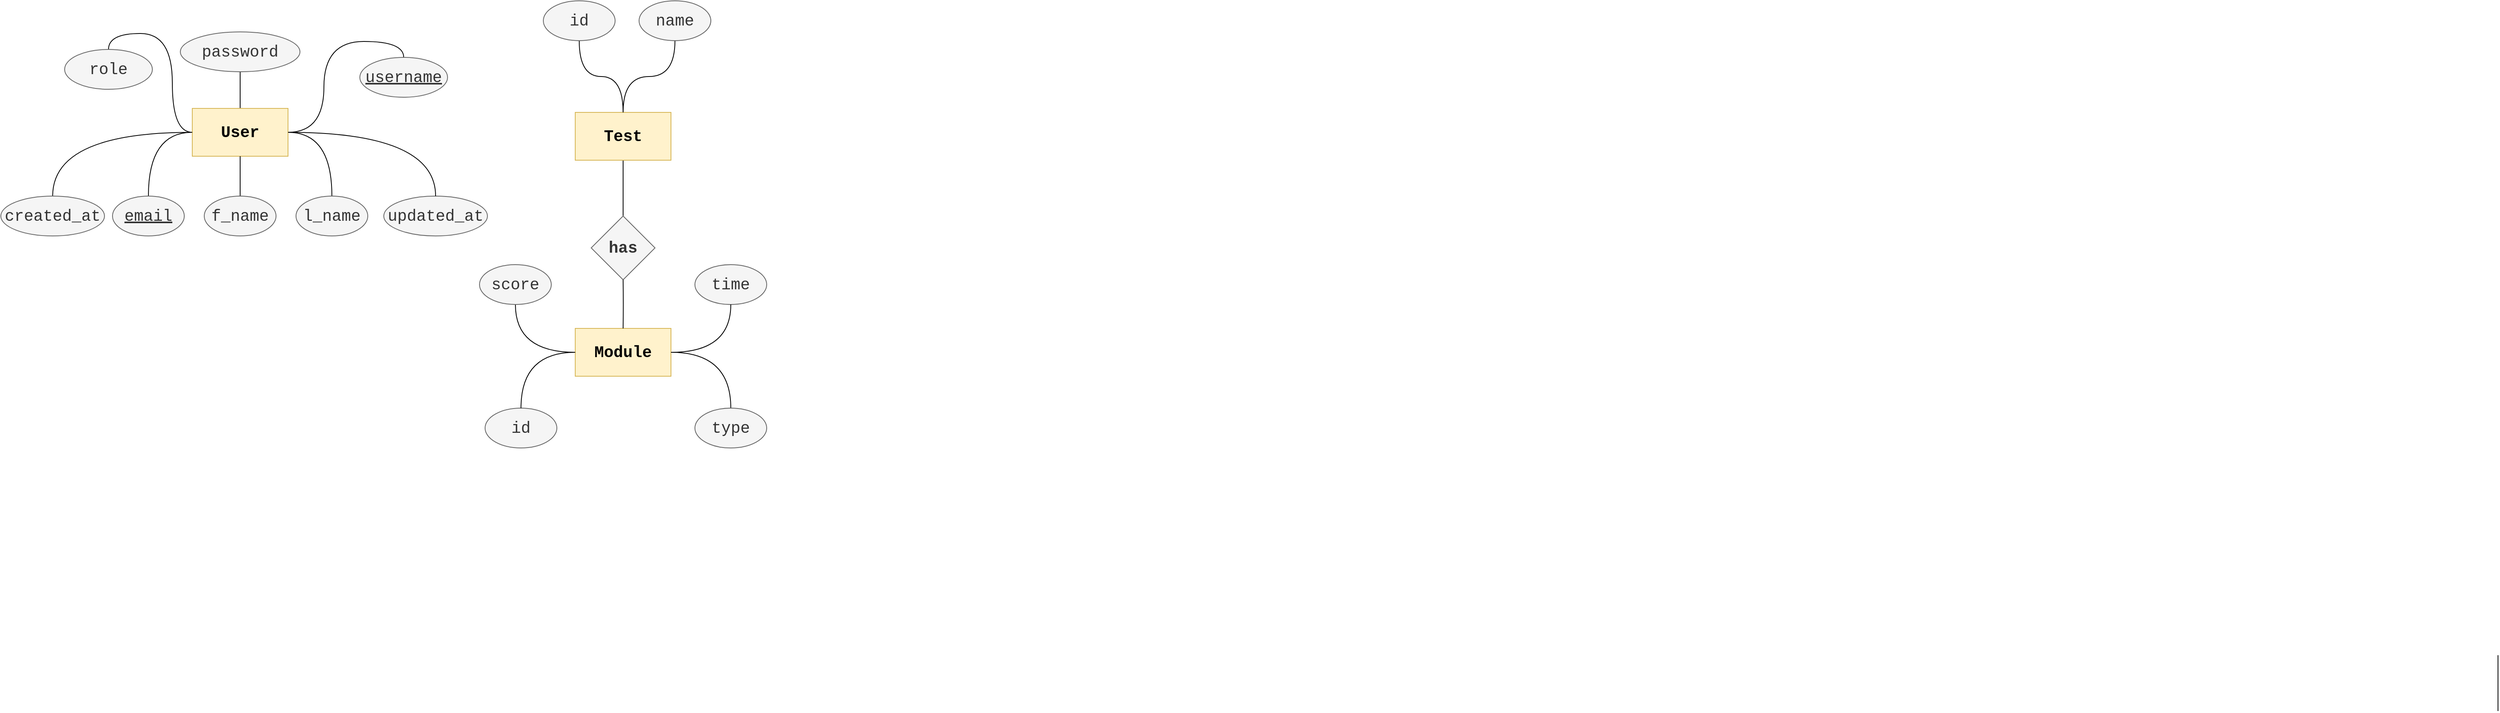 <mxfile version="24.7.17">
  <diagram name="Page-1" id="eGLWEHnS6auaZB9XrZuT">
    <mxGraphModel dx="2064" dy="634" grid="1" gridSize="10" guides="1" tooltips="1" connect="1" arrows="1" fold="1" page="1" pageScale="1" pageWidth="850" pageHeight="1100" math="0" shadow="0">
      <root>
        <mxCell id="0" />
        <mxCell id="1" parent="0" />
        <mxCell id="Utq8X0_1eFS-AREOxyyB-11" style="edgeStyle=orthogonalEdgeStyle;shape=connector;curved=1;rounded=0;orthogonalLoop=1;jettySize=auto;html=1;strokeColor=default;align=center;verticalAlign=middle;fontFamily=Helvetica;fontSize=11;fontColor=default;labelBackgroundColor=default;endArrow=none;endFill=0;" parent="1" source="Utq8X0_1eFS-AREOxyyB-1" target="Utq8X0_1eFS-AREOxyyB-12" edge="1">
          <mxGeometry relative="1" as="geometry">
            <mxPoint x="70" y="274" as="targetPoint" />
          </mxGeometry>
        </mxCell>
        <mxCell id="Utq8X0_1eFS-AREOxyyB-13" style="edgeStyle=orthogonalEdgeStyle;shape=connector;curved=1;rounded=0;orthogonalLoop=1;jettySize=auto;html=1;strokeColor=default;align=center;verticalAlign=middle;fontFamily=Courier New;fontSize=20;fontColor=#333333;fontStyle=1;labelBackgroundColor=default;endArrow=none;endFill=0;entryX=0.5;entryY=0;entryDx=0;entryDy=0;" parent="1" source="Utq8X0_1eFS-AREOxyyB-1" target="Utq8X0_1eFS-AREOxyyB-14" edge="1">
          <mxGeometry relative="1" as="geometry">
            <mxPoint x="270" y="284" as="targetPoint" />
          </mxGeometry>
        </mxCell>
        <mxCell id="Utq8X0_1eFS-AREOxyyB-15" style="edgeStyle=orthogonalEdgeStyle;shape=connector;curved=1;rounded=0;orthogonalLoop=1;jettySize=auto;html=1;strokeColor=default;align=center;verticalAlign=middle;fontFamily=Courier New;fontSize=20;fontColor=#333333;fontStyle=1;labelBackgroundColor=default;endArrow=none;endFill=0;entryX=0.5;entryY=1;entryDx=0;entryDy=0;" parent="1" source="Utq8X0_1eFS-AREOxyyB-1" target="Utq8X0_1eFS-AREOxyyB-17" edge="1">
          <mxGeometry relative="1" as="geometry">
            <mxPoint x="180" y="114" as="targetPoint" />
          </mxGeometry>
        </mxCell>
        <mxCell id="Utq8X0_1eFS-AREOxyyB-19" style="edgeStyle=orthogonalEdgeStyle;shape=connector;curved=1;rounded=0;orthogonalLoop=1;jettySize=auto;html=1;strokeColor=default;align=center;verticalAlign=middle;fontFamily=Courier New;fontSize=20;fontColor=#333333;fontStyle=1;labelBackgroundColor=default;endArrow=none;endFill=0;" parent="1" source="Utq8X0_1eFS-AREOxyyB-1" target="Utq8X0_1eFS-AREOxyyB-18" edge="1">
          <mxGeometry relative="1" as="geometry" />
        </mxCell>
        <mxCell id="Utq8X0_1eFS-AREOxyyB-1" value="User" style="rounded=0;whiteSpace=wrap;html=1;fontFamily=Courier New;fontStyle=1;fontSize=20;fillColor=#fff2cc;strokeColor=#d6b656;" parent="1" vertex="1">
          <mxGeometry x="120" y="164" width="120" height="60" as="geometry" />
        </mxCell>
        <mxCell id="Utq8X0_1eFS-AREOxyyB-32" style="edgeStyle=orthogonalEdgeStyle;shape=connector;curved=1;rounded=0;orthogonalLoop=1;jettySize=auto;html=1;entryX=0.5;entryY=0;entryDx=0;entryDy=0;strokeColor=default;align=center;verticalAlign=middle;fontFamily=Courier New;fontSize=20;fontColor=#333333;fontStyle=1;labelBackgroundColor=default;endArrow=none;endFill=0;" parent="1" source="Utq8X0_1eFS-AREOxyyB-2" target="Utq8X0_1eFS-AREOxyyB-30" edge="1">
          <mxGeometry relative="1" as="geometry" />
        </mxCell>
        <mxCell id="Utq8X0_1eFS-AREOxyyB-2" value="Test" style="rounded=0;whiteSpace=wrap;html=1;fontFamily=Courier New;fontStyle=1;fontSize=20;fillColor=#fff2cc;strokeColor=#d6b656;" parent="1" vertex="1">
          <mxGeometry x="600" y="169" width="120" height="60" as="geometry" />
        </mxCell>
        <mxCell id="Utq8X0_1eFS-AREOxyyB-7" style="edgeStyle=orthogonalEdgeStyle;rounded=0;orthogonalLoop=1;jettySize=auto;html=1;endArrow=none;endFill=0;curved=1;" parent="1" source="Utq8X0_1eFS-AREOxyyB-5" target="Utq8X0_1eFS-AREOxyyB-1" edge="1">
          <mxGeometry relative="1" as="geometry" />
        </mxCell>
        <mxCell id="Utq8X0_1eFS-AREOxyyB-5" value="&lt;span style=&quot;font-weight: normal;&quot;&gt;f_name&lt;/span&gt;" style="ellipse;whiteSpace=wrap;html=1;fontSize=20;fontFamily=Courier New;fillColor=#f5f5f5;strokeColor=#666666;rounded=0;fontStyle=1;fontColor=#333333;" parent="1" vertex="1">
          <mxGeometry x="135" y="274" width="90" height="50" as="geometry" />
        </mxCell>
        <mxCell id="Utq8X0_1eFS-AREOxyyB-12" value="&lt;span style=&quot;font-weight: normal;&quot;&gt;email&lt;/span&gt;" style="ellipse;whiteSpace=wrap;html=1;rounded=0;strokeColor=#666666;align=center;verticalAlign=middle;fontFamily=Courier New;fontSize=20;fontColor=#333333;fontStyle=5;fillColor=#f5f5f5;" parent="1" vertex="1">
          <mxGeometry x="20" y="274" width="90" height="50" as="geometry" />
        </mxCell>
        <mxCell id="Utq8X0_1eFS-AREOxyyB-14" value="username" style="ellipse;whiteSpace=wrap;html=1;rounded=0;strokeColor=#666666;align=center;verticalAlign=middle;fontFamily=Courier New;fontSize=20;fontColor=#333333;fontStyle=4;fillColor=#f5f5f5;" parent="1" vertex="1">
          <mxGeometry x="330" y="100" width="110" height="50" as="geometry" />
        </mxCell>
        <mxCell id="Utq8X0_1eFS-AREOxyyB-17" value="&lt;span style=&quot;font-weight: normal;&quot;&gt;password&lt;/span&gt;" style="ellipse;whiteSpace=wrap;html=1;rounded=0;strokeColor=#666666;align=center;verticalAlign=middle;fontFamily=Courier New;fontSize=20;fontColor=#333333;fontStyle=1;fillColor=#f5f5f5;" parent="1" vertex="1">
          <mxGeometry x="105" y="68" width="150" height="50" as="geometry" />
        </mxCell>
        <mxCell id="Utq8X0_1eFS-AREOxyyB-18" value="&lt;span style=&quot;font-weight: normal;&quot;&gt;l_name&lt;/span&gt;" style="ellipse;whiteSpace=wrap;html=1;fontSize=20;fontFamily=Courier New;fillColor=#f5f5f5;strokeColor=#666666;rounded=0;fontStyle=1;fontColor=#333333;" parent="1" vertex="1">
          <mxGeometry x="250" y="274" width="90" height="50" as="geometry" />
        </mxCell>
        <mxCell id="Utq8X0_1eFS-AREOxyyB-20" style="edgeStyle=orthogonalEdgeStyle;shape=connector;curved=1;rounded=0;orthogonalLoop=1;jettySize=auto;html=1;strokeColor=default;align=center;verticalAlign=middle;fontFamily=Courier New;fontSize=20;fontColor=#333333;fontStyle=1;labelBackgroundColor=default;endArrow=none;endFill=0;entryX=0.5;entryY=0;entryDx=0;entryDy=0;" parent="1" source="Utq8X0_1eFS-AREOxyyB-1" target="Utq8X0_1eFS-AREOxyyB-21" edge="1">
          <mxGeometry relative="1" as="geometry">
            <mxPoint x="-130" y="256.75" as="targetPoint" />
            <mxPoint x="120" y="197.25" as="sourcePoint" />
          </mxGeometry>
        </mxCell>
        <mxCell id="Utq8X0_1eFS-AREOxyyB-21" value="role" style="ellipse;whiteSpace=wrap;html=1;rounded=0;strokeColor=#666666;align=center;verticalAlign=middle;fontFamily=Courier New;fontSize=20;fontColor=#333333;fontStyle=0;fillColor=#f5f5f5;" parent="1" vertex="1">
          <mxGeometry x="-40" y="90" width="110" height="50" as="geometry" />
        </mxCell>
        <mxCell id="Utq8X0_1eFS-AREOxyyB-22" style="edgeStyle=orthogonalEdgeStyle;rounded=0;orthogonalLoop=1;jettySize=auto;html=1;endArrow=none;endFill=0;curved=1;" parent="1" source="Utq8X0_1eFS-AREOxyyB-23" target="Utq8X0_1eFS-AREOxyyB-2" edge="1">
          <mxGeometry relative="1" as="geometry">
            <mxPoint x="600" y="19" as="targetPoint" />
            <mxPoint x="600" y="119" as="sourcePoint" />
          </mxGeometry>
        </mxCell>
        <mxCell id="Utq8X0_1eFS-AREOxyyB-23" value="&lt;span style=&quot;font-weight: normal;&quot;&gt;id&lt;/span&gt;" style="ellipse;whiteSpace=wrap;html=1;fontSize=20;fontFamily=Courier New;fillColor=#f5f5f5;strokeColor=#666666;rounded=0;fontStyle=1;fontColor=#333333;" parent="1" vertex="1">
          <mxGeometry x="560" y="29" width="90" height="50" as="geometry" />
        </mxCell>
        <mxCell id="Utq8X0_1eFS-AREOxyyB-26" style="edgeStyle=orthogonalEdgeStyle;shape=connector;curved=1;rounded=0;orthogonalLoop=1;jettySize=auto;html=1;strokeColor=default;align=center;verticalAlign=middle;fontFamily=Courier New;fontSize=20;fontColor=#333333;fontStyle=1;labelBackgroundColor=default;endArrow=none;endFill=0;" parent="1" source="Utq8X0_1eFS-AREOxyyB-24" target="Utq8X0_1eFS-AREOxyyB-2" edge="1">
          <mxGeometry relative="1" as="geometry" />
        </mxCell>
        <mxCell id="Utq8X0_1eFS-AREOxyyB-24" value="&lt;span style=&quot;font-weight: normal;&quot;&gt;name&lt;/span&gt;" style="ellipse;whiteSpace=wrap;html=1;fontSize=20;fontFamily=Courier New;fillColor=#f5f5f5;strokeColor=#666666;rounded=0;fontStyle=1;fontColor=#333333;" parent="1" vertex="1">
          <mxGeometry x="680" y="29" width="90" height="50" as="geometry" />
        </mxCell>
        <mxCell id="Utq8X0_1eFS-AREOxyyB-30" value="has" style="rhombus;whiteSpace=wrap;html=1;rounded=0;strokeColor=#666666;align=center;verticalAlign=middle;fontFamily=Courier New;fontSize=20;fontColor=#333333;fontStyle=1;fillColor=#f5f5f5;" parent="1" vertex="1">
          <mxGeometry x="620" y="299" width="80" height="80" as="geometry" />
        </mxCell>
        <mxCell id="vWDLrot7ofiVmxJfl27Q-1" style="edgeStyle=orthogonalEdgeStyle;shape=connector;curved=1;rounded=0;orthogonalLoop=1;jettySize=auto;html=1;strokeColor=default;align=center;verticalAlign=middle;fontFamily=Helvetica;fontSize=11;fontColor=default;labelBackgroundColor=default;endArrow=none;endFill=0;exitX=0;exitY=0.5;exitDx=0;exitDy=0;entryX=0.5;entryY=0;entryDx=0;entryDy=0;" edge="1" parent="1" source="Utq8X0_1eFS-AREOxyyB-1" target="vWDLrot7ofiVmxJfl27Q-3">
          <mxGeometry relative="1" as="geometry">
            <mxPoint x="-35" y="274" as="targetPoint" />
            <mxPoint x="20" y="194" as="sourcePoint" />
          </mxGeometry>
        </mxCell>
        <mxCell id="vWDLrot7ofiVmxJfl27Q-3" value="&lt;span style=&quot;font-weight: 400;&quot;&gt;created_at&lt;/span&gt;" style="ellipse;whiteSpace=wrap;html=1;fontSize=20;fontFamily=Courier New;fillColor=#f5f5f5;strokeColor=#666666;rounded=0;fontStyle=1;fontColor=#333333;" vertex="1" parent="1">
          <mxGeometry x="-120" y="274" width="130" height="50" as="geometry" />
        </mxCell>
        <mxCell id="vWDLrot7ofiVmxJfl27Q-4" value="&lt;span style=&quot;font-weight: 400;&quot;&gt;updated_at&lt;/span&gt;" style="ellipse;whiteSpace=wrap;html=1;fontSize=20;fontFamily=Courier New;fillColor=#f5f5f5;strokeColor=#666666;rounded=0;fontStyle=1;fontColor=#333333;" vertex="1" parent="1">
          <mxGeometry x="360" y="274" width="130" height="50" as="geometry" />
        </mxCell>
        <mxCell id="vWDLrot7ofiVmxJfl27Q-5" style="edgeStyle=orthogonalEdgeStyle;shape=connector;curved=1;rounded=0;orthogonalLoop=1;jettySize=auto;html=1;strokeColor=default;align=center;verticalAlign=middle;fontFamily=Courier New;fontSize=20;fontColor=#333333;fontStyle=1;labelBackgroundColor=default;endArrow=none;endFill=0;entryX=0.5;entryY=0;entryDx=0;entryDy=0;exitX=1;exitY=0.5;exitDx=0;exitDy=0;" edge="1" parent="1" source="Utq8X0_1eFS-AREOxyyB-1" target="vWDLrot7ofiVmxJfl27Q-4">
          <mxGeometry relative="1" as="geometry">
            <mxPoint x="240" y="200" as="sourcePoint" />
            <mxPoint x="305" y="284" as="targetPoint" />
          </mxGeometry>
        </mxCell>
        <mxCell id="vWDLrot7ofiVmxJfl27Q-10" value="Module" style="rounded=0;whiteSpace=wrap;html=1;fontFamily=Courier New;fontStyle=1;fontSize=20;fillColor=#fff2cc;strokeColor=#d6b656;" vertex="1" parent="1">
          <mxGeometry x="600" y="440" width="120" height="60" as="geometry" />
        </mxCell>
        <mxCell id="vWDLrot7ofiVmxJfl27Q-11" style="edgeStyle=orthogonalEdgeStyle;shape=connector;curved=1;rounded=0;orthogonalLoop=1;jettySize=auto;html=1;strokeColor=default;align=center;verticalAlign=middle;fontFamily=Courier New;fontSize=20;fontColor=#333333;fontStyle=1;labelBackgroundColor=default;endArrow=none;endFill=0;exitX=1;exitY=0.5;exitDx=0;exitDy=0;" edge="1" target="vWDLrot7ofiVmxJfl27Q-12" parent="1" source="vWDLrot7ofiVmxJfl27Q-10">
          <mxGeometry relative="1" as="geometry">
            <mxPoint x="740" y="470" as="sourcePoint" />
          </mxGeometry>
        </mxCell>
        <mxCell id="vWDLrot7ofiVmxJfl27Q-12" value="&lt;span style=&quot;font-weight: 400;&quot;&gt;type&lt;/span&gt;" style="ellipse;whiteSpace=wrap;html=1;fontSize=20;fontFamily=Courier New;fillColor=#f5f5f5;strokeColor=#666666;rounded=0;fontStyle=1;fontColor=#333333;" vertex="1" parent="1">
          <mxGeometry x="750" y="540" width="90" height="50" as="geometry" />
        </mxCell>
        <mxCell id="vWDLrot7ofiVmxJfl27Q-14" value="&lt;span style=&quot;font-weight: 400;&quot;&gt;time&lt;/span&gt;" style="ellipse;whiteSpace=wrap;html=1;fontSize=20;fontFamily=Courier New;fillColor=#f5f5f5;strokeColor=#666666;rounded=0;fontStyle=1;fontColor=#333333;" vertex="1" parent="1">
          <mxGeometry x="750" y="360" width="90" height="50" as="geometry" />
        </mxCell>
        <mxCell id="vWDLrot7ofiVmxJfl27Q-16" style="edgeStyle=orthogonalEdgeStyle;shape=connector;curved=1;rounded=0;orthogonalLoop=1;jettySize=auto;html=1;strokeColor=default;align=center;verticalAlign=middle;fontFamily=Courier New;fontSize=20;fontColor=#333333;fontStyle=1;labelBackgroundColor=default;endArrow=none;endFill=0;exitX=1;exitY=0.5;exitDx=0;exitDy=0;entryX=0.5;entryY=1;entryDx=0;entryDy=0;" edge="1" parent="1" source="vWDLrot7ofiVmxJfl27Q-10" target="vWDLrot7ofiVmxJfl27Q-14">
          <mxGeometry relative="1" as="geometry">
            <mxPoint x="730" y="480" as="sourcePoint" />
            <mxPoint x="805" y="550" as="targetPoint" />
          </mxGeometry>
        </mxCell>
        <mxCell id="vWDLrot7ofiVmxJfl27Q-18" value="&lt;span style=&quot;font-weight: 400;&quot;&gt;id&lt;/span&gt;" style="ellipse;whiteSpace=wrap;html=1;fontSize=20;fontFamily=Courier New;fillColor=#f5f5f5;strokeColor=#666666;rounded=0;fontStyle=1;fontColor=#333333;" vertex="1" parent="1">
          <mxGeometry x="487" y="540" width="90" height="50" as="geometry" />
        </mxCell>
        <mxCell id="vWDLrot7ofiVmxJfl27Q-19" style="edgeStyle=orthogonalEdgeStyle;shape=connector;curved=1;rounded=0;orthogonalLoop=1;jettySize=auto;html=1;strokeColor=default;align=center;verticalAlign=middle;fontFamily=Helvetica;fontSize=11;fontColor=default;labelBackgroundColor=default;endArrow=none;endFill=0;exitX=0;exitY=0.5;exitDx=0;exitDy=0;entryX=0.5;entryY=0;entryDx=0;entryDy=0;" edge="1" parent="1" source="vWDLrot7ofiVmxJfl27Q-10" target="vWDLrot7ofiVmxJfl27Q-18">
          <mxGeometry relative="1" as="geometry">
            <mxPoint x="527.5" y="550" as="targetPoint" />
            <mxPoint x="582.5" y="470" as="sourcePoint" />
          </mxGeometry>
        </mxCell>
        <mxCell id="vWDLrot7ofiVmxJfl27Q-20" style="edgeStyle=orthogonalEdgeStyle;shape=connector;curved=1;rounded=0;orthogonalLoop=1;jettySize=auto;html=1;strokeColor=default;align=center;verticalAlign=middle;fontFamily=Courier New;fontSize=20;fontColor=#333333;fontStyle=1;labelBackgroundColor=default;endArrow=none;endFill=0;exitX=0;exitY=0.5;exitDx=0;exitDy=0;entryX=0.5;entryY=1;entryDx=0;entryDy=0;" edge="1" parent="1" source="vWDLrot7ofiVmxJfl27Q-10" target="vWDLrot7ofiVmxJfl27Q-21">
          <mxGeometry relative="1" as="geometry">
            <mxPoint x="514.47" y="470" as="sourcePoint" />
            <mxPoint x="540" y="410" as="targetPoint" />
          </mxGeometry>
        </mxCell>
        <mxCell id="vWDLrot7ofiVmxJfl27Q-21" value="&lt;span style=&quot;font-weight: 400;&quot;&gt;score&lt;/span&gt;" style="ellipse;whiteSpace=wrap;html=1;fontSize=20;fontFamily=Courier New;fillColor=#f5f5f5;strokeColor=#666666;rounded=0;fontStyle=1;fontColor=#333333;" vertex="1" parent="1">
          <mxGeometry x="480" y="360" width="90" height="50" as="geometry" />
        </mxCell>
        <mxCell id="vWDLrot7ofiVmxJfl27Q-22" style="edgeStyle=orthogonalEdgeStyle;shape=connector;curved=1;rounded=0;orthogonalLoop=1;jettySize=auto;html=1;entryX=0.5;entryY=0;entryDx=0;entryDy=0;strokeColor=default;align=center;verticalAlign=middle;fontFamily=Courier New;fontSize=20;fontColor=#333333;fontStyle=1;labelBackgroundColor=default;endArrow=none;endFill=0;" edge="1" parent="1">
          <mxGeometry relative="1" as="geometry">
            <mxPoint x="3010" y="850" as="sourcePoint" />
            <mxPoint x="3010" y="920" as="targetPoint" />
          </mxGeometry>
        </mxCell>
        <mxCell id="vWDLrot7ofiVmxJfl27Q-23" style="edgeStyle=orthogonalEdgeStyle;shape=connector;curved=1;rounded=0;orthogonalLoop=1;jettySize=auto;html=1;strokeColor=default;align=center;verticalAlign=middle;fontFamily=Courier New;fontSize=20;fontColor=#333333;fontStyle=1;labelBackgroundColor=default;endArrow=none;endFill=0;entryX=0.5;entryY=0;entryDx=0;entryDy=0;" edge="1" parent="1" target="vWDLrot7ofiVmxJfl27Q-10">
          <mxGeometry relative="1" as="geometry">
            <mxPoint x="660" y="379" as="sourcePoint" />
            <mxPoint x="660" y="440" as="targetPoint" />
          </mxGeometry>
        </mxCell>
      </root>
    </mxGraphModel>
  </diagram>
</mxfile>
